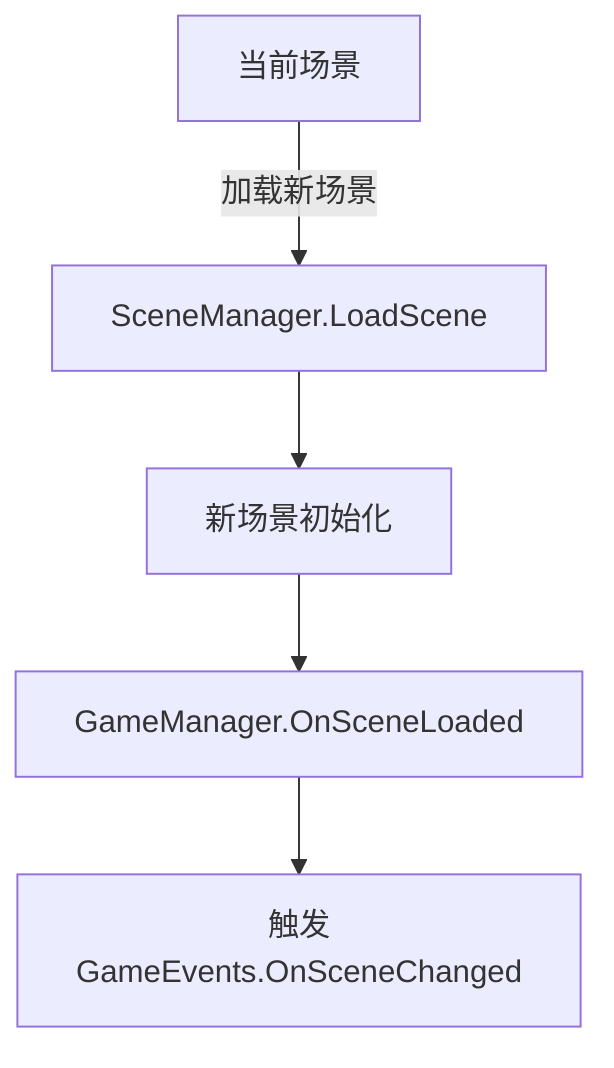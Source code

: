 graph TD
    A[当前场景] -->|加载新场景| B[SceneManager.LoadScene]
    B --> C[新场景初始化]
    C --> D[GameManager.OnSceneLoaded]
    D --> E[触发GameEvents.OnSceneChanged]